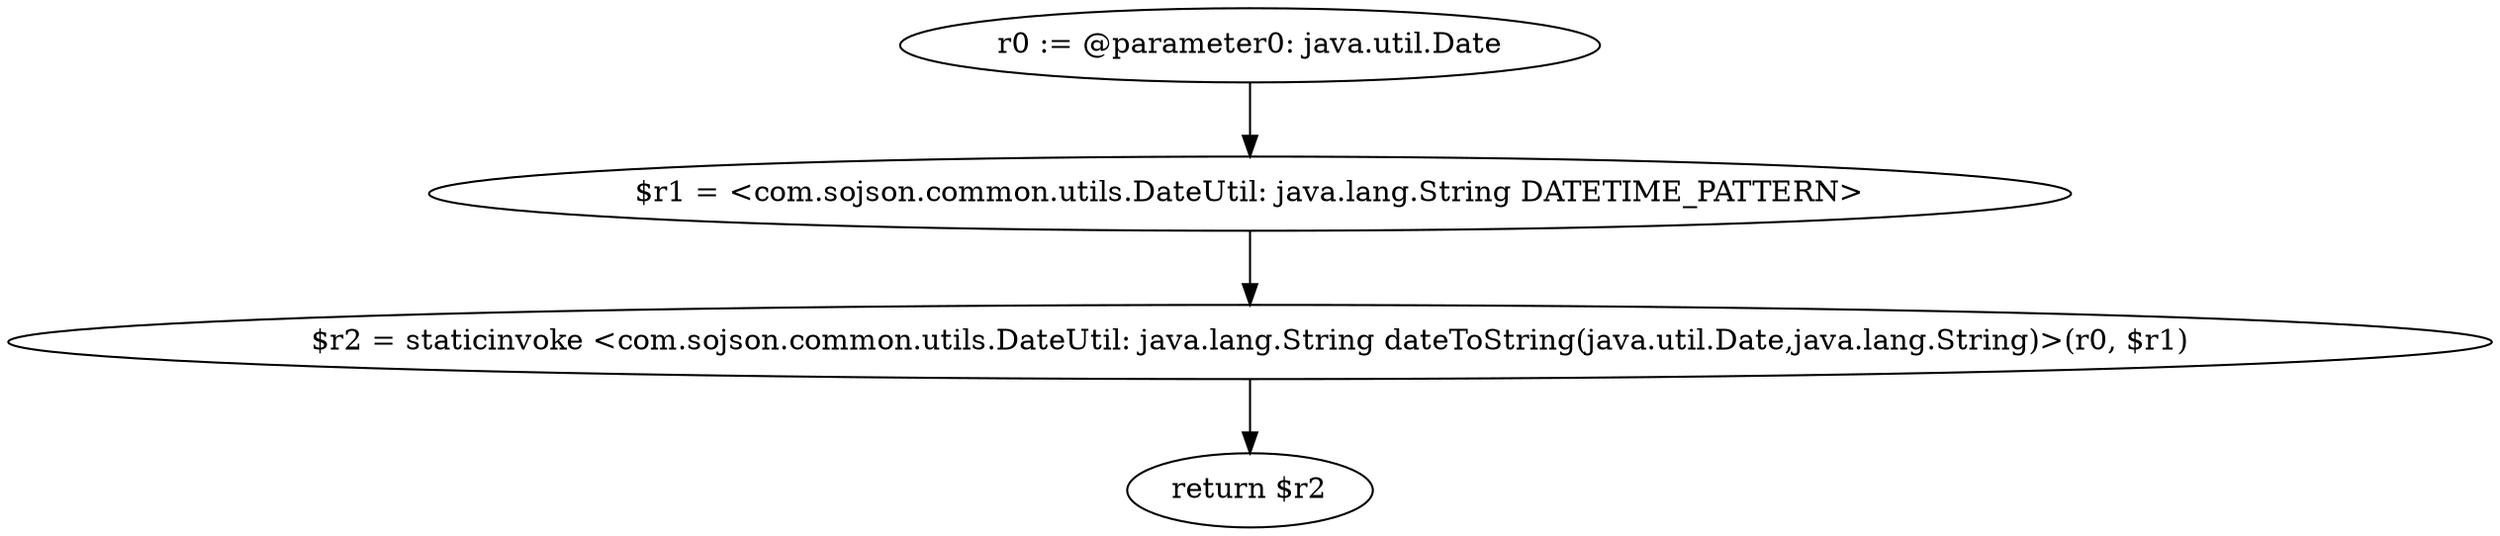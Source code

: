 digraph "unitGraph" {
    "r0 := @parameter0: java.util.Date"
    "$r1 = <com.sojson.common.utils.DateUtil: java.lang.String DATETIME_PATTERN>"
    "$r2 = staticinvoke <com.sojson.common.utils.DateUtil: java.lang.String dateToString(java.util.Date,java.lang.String)>(r0, $r1)"
    "return $r2"
    "r0 := @parameter0: java.util.Date"->"$r1 = <com.sojson.common.utils.DateUtil: java.lang.String DATETIME_PATTERN>";
    "$r1 = <com.sojson.common.utils.DateUtil: java.lang.String DATETIME_PATTERN>"->"$r2 = staticinvoke <com.sojson.common.utils.DateUtil: java.lang.String dateToString(java.util.Date,java.lang.String)>(r0, $r1)";
    "$r2 = staticinvoke <com.sojson.common.utils.DateUtil: java.lang.String dateToString(java.util.Date,java.lang.String)>(r0, $r1)"->"return $r2";
}
